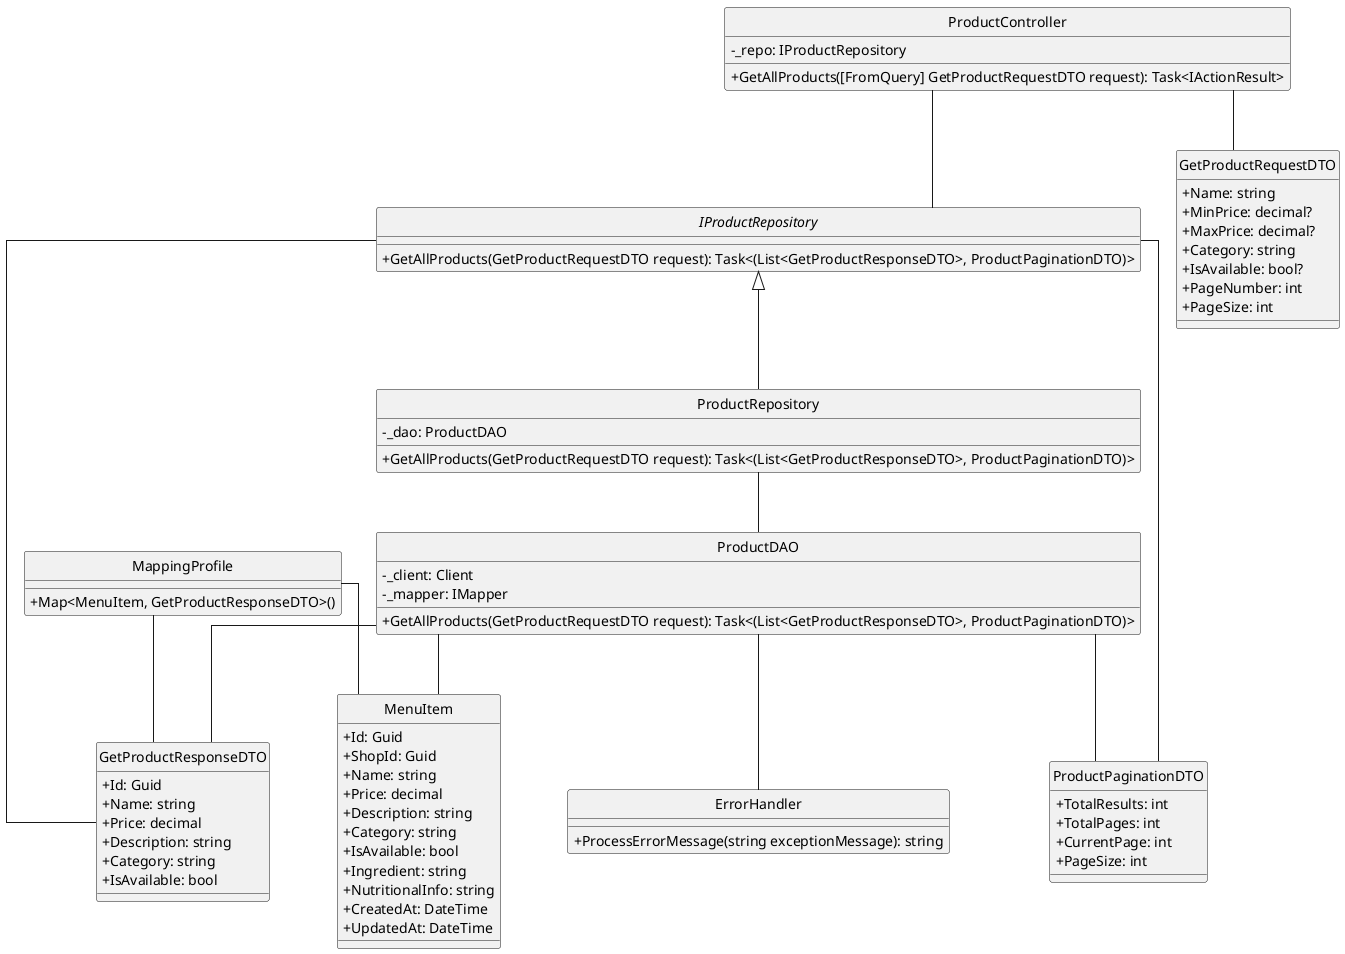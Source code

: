 @startuml
hide circle
skinparam classAttributeIconSize 0
skinparam linetype ortho

' Controllers
class ProductController {
    - _repo: IProductRepository
    + GetAllProducts([FromQuery] GetProductRequestDTO request): Task<IActionResult>
}

' Repository Interface
interface IProductRepository {
    + GetAllProducts(GetProductRequestDTO request): Task<(List<GetProductResponseDTO>, ProductPaginationDTO)>
}

' Repository Implementation
class ProductRepository {
    - _dao: ProductDAO
    + GetAllProducts(GetProductRequestDTO request): Task<(List<GetProductResponseDTO>, ProductPaginationDTO)>
}

' Data Access Object
class ProductDAO {
    - _client: Client
    - _mapper: IMapper
    + GetAllProducts(GetProductRequestDTO request): Task<(List<GetProductResponseDTO>, ProductPaginationDTO)>
}

' Domain Model
class MenuItem {
    + Id: Guid
    + ShopId: Guid
    + Name: string
    + Price: decimal
    + Description: string
    + Category: string
    + IsAvailable: bool
    + Ingredient: string
    + NutritionalInfo: string
    + CreatedAt: DateTime
    + UpdatedAt: DateTime
}

' Request Data Transfer Object
class GetProductRequestDTO {
    + Name: string
    + MinPrice: decimal?
    + MaxPrice: decimal?
    + Category: string
    + IsAvailable: bool?
    + PageNumber: int
    + PageSize: int
}

' Response Data Transfer Object
class GetProductResponseDTO {
    + Id: Guid
    + Name: string
    + Price: decimal
    + Description: string
    + Category: string
    + IsAvailable: bool
}

' Pagination Data Transfer Object
class ProductPaginationDTO {
    + TotalResults: int
    + TotalPages: int
    + CurrentPage: int
    + PageSize: int
}

' Utility classes
class ErrorHandler {
    + ProcessErrorMessage(string exceptionMessage): string
}

class MappingProfile {
    + Map<MenuItem, GetProductResponseDTO>()
}

' Relationships
ProductController -- IProductRepository
ProductController -- GetProductRequestDTO

IProductRepository <|-- ProductRepository
IProductRepository -- GetProductResponseDTO
IProductRepository -- ProductPaginationDTO

ProductRepository -- ProductDAO


ProductDAO -- ErrorHandler
ProductDAO -- GetProductResponseDTO
ProductDAO -- ProductPaginationDTO
ProductDAO -- MenuItem

MappingProfile -- MenuItem
MappingProfile -- GetProductResponseDTO

@enduml
